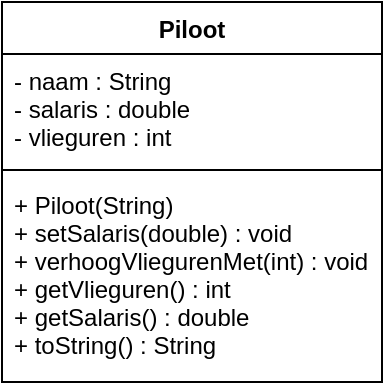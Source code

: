 <mxfile version="12.5.3" type="device"><diagram id="pRUfSNcuFPwo0M88PHRK" name="Page-1"><mxGraphModel dx="429" dy="333" grid="1" gridSize="10" guides="1" tooltips="1" connect="1" arrows="1" fold="1" page="1" pageScale="1" pageWidth="1169" pageHeight="827" math="0" shadow="0"><root><mxCell id="0"/><mxCell id="1" parent="0"/><mxCell id="oK08NjW5rmx_i8O0yH7O-1" value="Piloot" style="swimlane;fontStyle=1;align=center;verticalAlign=top;childLayout=stackLayout;horizontal=1;startSize=26;horizontalStack=0;resizeParent=1;resizeParentMax=0;resizeLast=0;collapsible=1;marginBottom=0;" vertex="1" parent="1"><mxGeometry x="20" y="20" width="190" height="190" as="geometry"/></mxCell><mxCell id="oK08NjW5rmx_i8O0yH7O-2" value="- naam : String&#10;- salaris : double&#10;- vlieguren : int" style="text;strokeColor=none;fillColor=none;align=left;verticalAlign=top;spacingLeft=4;spacingRight=4;overflow=hidden;rotatable=0;points=[[0,0.5],[1,0.5]];portConstraint=eastwest;" vertex="1" parent="oK08NjW5rmx_i8O0yH7O-1"><mxGeometry y="26" width="190" height="54" as="geometry"/></mxCell><mxCell id="oK08NjW5rmx_i8O0yH7O-3" value="" style="line;strokeWidth=1;fillColor=none;align=left;verticalAlign=middle;spacingTop=-1;spacingLeft=3;spacingRight=3;rotatable=0;labelPosition=right;points=[];portConstraint=eastwest;" vertex="1" parent="oK08NjW5rmx_i8O0yH7O-1"><mxGeometry y="80" width="190" height="8" as="geometry"/></mxCell><mxCell id="oK08NjW5rmx_i8O0yH7O-4" value="+ Piloot(String)&#10;+ setSalaris(double) : void&#10;+ verhoogVliegurenMet(int) : void&#10;+ getVlieguren() : int&#10;+ getSalaris() : double&#10;+ toString() : String" style="text;strokeColor=none;fillColor=none;align=left;verticalAlign=top;spacingLeft=4;spacingRight=4;overflow=hidden;rotatable=0;points=[[0,0.5],[1,0.5]];portConstraint=eastwest;" vertex="1" parent="oK08NjW5rmx_i8O0yH7O-1"><mxGeometry y="88" width="190" height="102" as="geometry"/></mxCell></root></mxGraphModel></diagram></mxfile>